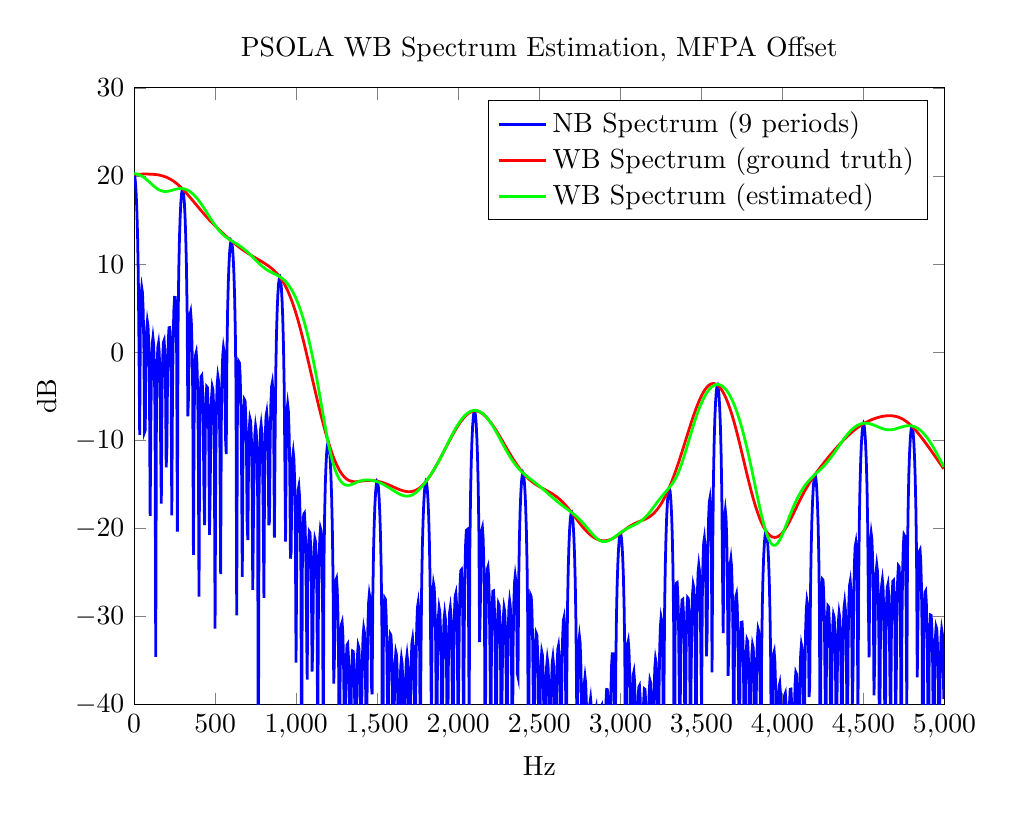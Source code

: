 % This file was created by matlab2tikz.
%
%The latest updates can be retrieved from
%  http://www.mathworks.com/matlabcentral/fileexchange/22022-matlab2tikz-matlab2tikz
%where you can also make suggestions and rate matlab2tikz.
%
\begin{tikzpicture}

\begin{axis}[%
width=4.052in,
height=3.084in,
at={(0.68in,0.416in)},
scale only axis,
xmin=0,
xmax=5000,
xlabel={Hz},
ymin=-40,
ymax=30,
ylabel={dB},
axis background/.style={fill=white},
title={PSOLA WB Spectrum Estimation, MFPA Offset},
legend style={legend cell align=left,align=left,legend plot pos=left,draw=black}
]
\addplot [color=blue,solid,line width=1.0pt]
  table[row sep=crcr]{%
0	20.2\\
4.307	19.963\\
8.613	19.236\\
12.92	17.963\\
17.227	16.027\\
21.533	13.181\\
25.84	8.823\\
30.146	0.7\\
34.453	-9.384\\
38.76	2.987\\
43.066	6.332\\
47.373	7.303\\
51.68	6.777\\
55.986	4.804\\
60.293	0.75\\
64.6	-9.067\\
68.906	-8.846\\
73.213	-0.449\\
77.52	2.54\\
81.826	3.472\\
86.133	2.928\\
90.439	0.824\\
94.746	-3.796\\
99.053	-18.576\\
103.359	-7.937\\
107.666	-1.595\\
111.973	0.939\\
116.279	1.652\\
120.586	0.911\\
124.893	-1.527\\
129.199	-7.116\\
133.506	-34.572\\
137.812	-6.614\\
142.119	-1.571\\
146.426	0.546\\
150.732	1.008\\
155.039	0.008\\
159.346	-2.884\\
163.652	-9.978\\
167.959	-17.193\\
172.266	-4.78\\
176.572	-0.638\\
180.879	1.122\\
185.186	1.339\\
189.492	0.052\\
193.799	-3.406\\
198.105	-13.078\\
202.412	-10.815\\
206.719	-2.214\\
211.025	1.293\\
215.332	2.78\\
219.639	2.797\\
223.945	1.237\\
228.252	-2.91\\
232.559	-18.529\\
236.865	-5.074\\
241.172	1.681\\
245.479	4.829\\
249.785	6.225\\
254.092	6.217\\
258.398	4.549\\
262.705	-0.316\\
267.012	-20.363\\
271.318	3.058\\
275.625	9.279\\
279.932	12.938\\
284.238	15.361\\
288.545	16.977\\
292.852	17.977\\
297.158	18.454\\
301.465	18.448\\
305.771	17.965\\
310.078	16.977\\
314.385	15.41\\
318.691	13.114\\
322.998	9.764\\
327.305	4.484\\
331.611	-7.288\\
335.918	-4.963\\
340.225	1.999\\
344.531	4.24\\
348.838	4.566\\
353.145	3.474\\
357.451	0.822\\
361.758	-4.479\\
366.064	-22.987\\
370.371	-7.928\\
374.678	-2.401\\
378.984	-0.342\\
383.291	-0.031\\
387.598	-1.162\\
391.904	-4.032\\
396.211	-10.306\\
400.518	-27.745\\
404.824	-8.96\\
409.131	-4.501\\
413.438	-2.767\\
417.744	-2.643\\
422.051	-3.988\\
426.357	-7.297\\
430.664	-15.278\\
434.971	-19.628\\
439.277	-8.997\\
443.584	-5.325\\
447.891	-3.909\\
452.197	-4.011\\
456.504	-5.639\\
460.811	-9.552\\
465.117	-20.718\\
469.424	-15.793\\
473.73	-8.169\\
478.037	-5.089\\
482.344	-3.951\\
486.65	-4.279\\
490.957	-6.227\\
495.264	-10.947\\
499.57	-31.372\\
503.877	-12.301\\
508.184	-6.314\\
512.49	-3.662\\
516.797	-2.733\\
521.104	-3.247\\
525.41	-5.522\\
529.717	-11.342\\
534.023	-25.188\\
538.33	-7.888\\
542.637	-2.837\\
546.943	-0.39\\
551.25	0.506\\
555.557	-0.017\\
559.863	-2.475\\
564.17	-9.797\\
568.477	-11.559\\
572.783	-0.261\\
577.09	4.802\\
581.396	7.967\\
585.703	10.089\\
590.01	11.488\\
594.316	12.313\\
598.623	12.636\\
602.93	12.483\\
607.236	11.849\\
611.543	10.693\\
615.85	8.921\\
620.156	6.34\\
624.463	2.511\\
628.77	-3.931\\
633.076	-29.877\\
637.383	-7.221\\
641.689	-2.588\\
645.996	-1.084\\
650.303	-1.225\\
654.609	-2.767\\
658.916	-6.074\\
663.223	-13.07\\
667.529	-25.489\\
671.836	-10.768\\
676.143	-6.801\\
680.449	-5.377\\
684.756	-5.519\\
689.062	-7.132\\
693.369	-10.785\\
697.676	-19.691\\
701.982	-21.332\\
706.289	-12.023\\
710.596	-8.705\\
714.902	-7.53\\
719.209	-7.851\\
723.516	-9.72\\
727.822	-14.003\\
732.129	-26.968\\
736.436	-18.968\\
740.742	-12.095\\
745.049	-9.316\\
749.355	-8.408\\
753.662	-8.96\\
757.969	-11.177\\
762.275	-16.372\\
766.582	-50.41\\
770.889	-16.649\\
775.195	-11.218\\
779.502	-8.875\\
783.809	-8.217\\
788.115	-9.015\\
792.422	-11.648\\
796.729	-18.182\\
801.035	-27.881\\
805.342	-13.79\\
809.648	-9.298\\
813.955	-7.283\\
818.262	-6.822\\
822.568	-7.841\\
826.875	-10.943\\
831.182	-19.636\\
835.488	-19.215\\
839.795	-9.708\\
844.102	-5.773\\
848.408	-3.897\\
852.715	-3.464\\
857.021	-4.538\\
861.328	-8.026\\
865.635	-21.045\\
869.941	-10.098\\
874.248	-2.196\\
878.555	2.037\\
882.861	4.773\\
887.168	6.603\\
891.475	7.769\\
895.781	8.385\\
900.088	8.507\\
904.395	8.151\\
908.701	7.298\\
913.008	5.893\\
917.314	3.814\\
921.621	0.813\\
925.928	-3.727\\
930.234	-12.141\\
934.541	-21.483\\
938.848	-9.795\\
943.154	-6.684\\
947.461	-5.919\\
951.768	-6.651\\
956.074	-8.841\\
960.381	-13.146\\
964.688	-23.428\\
968.994	-22.71\\
973.301	-14.753\\
977.607	-12.039\\
981.914	-11.367\\
986.221	-12.173\\
990.527	-14.555\\
994.834	-19.498\\
999.141	-35.239\\
1003.447	-23.799\\
1007.754	-17.858\\
1012.061	-15.643\\
1016.367	-15.238\\
1020.674	-16.292\\
1024.98	-19.061\\
1029.287	-25.049\\
1033.594	-49.049\\
1037.9	-24.809\\
1042.207	-20.164\\
1046.514	-18.396\\
1050.82	-18.275\\
1055.127	-19.621\\
1059.434	-22.879\\
1063.74	-30.453\\
1068.047	-37.167\\
1072.354	-25.519\\
1076.66	-21.766\\
1080.967	-20.36\\
1085.273	-20.49\\
1089.58	-22.128\\
1093.887	-25.963\\
1098.193	-36.246\\
1102.5	-33.579\\
1106.807	-25.493\\
1111.113	-22.345\\
1115.42	-21.191\\
1119.727	-21.5\\
1124.033	-23.39\\
1128.34	-27.905\\
1132.646	-44.71\\
1136.953	-30.283\\
1141.26	-23.926\\
1145.566	-21.091\\
1149.873	-19.986\\
1154.18	-20.28\\
1158.486	-22.24\\
1162.793	-27.459\\
1167.1	-45.584\\
1171.406	-24.209\\
1175.713	-18.295\\
1180.02	-14.885\\
1184.326	-12.692\\
1188.633	-11.291\\
1192.939	-10.496\\
1197.246	-10.216\\
1201.553	-10.409\\
1205.859	-11.071\\
1210.166	-12.232\\
1214.473	-13.965\\
1218.779	-16.422\\
1223.086	-19.934\\
1227.393	-25.401\\
1231.699	-37.623\\
1236.006	-34.668\\
1240.312	-27.995\\
1244.619	-25.896\\
1248.926	-25.684\\
1253.232	-26.878\\
1257.539	-29.633\\
1261.846	-35.073\\
1266.152	-54.851\\
1270.459	-38.266\\
1274.766	-32.889\\
1279.072	-30.898\\
1283.379	-30.632\\
1287.686	-31.801\\
1291.992	-34.715\\
1296.299	-41.101\\
1300.605	-56.968\\
1304.912	-39.377\\
1309.219	-34.972\\
1313.525	-33.242\\
1317.832	-33.108\\
1322.139	-34.438\\
1326.445	-37.747\\
1330.752	-45.862\\
1335.059	-49.414\\
1339.365	-39.053\\
1343.672	-35.374\\
1347.979	-33.918\\
1352.285	-33.971\\
1356.592	-35.553\\
1360.898	-39.449\\
1365.205	-50.915\\
1369.512	-45.133\\
1373.818	-37.595\\
1378.125	-34.476\\
1382.432	-33.28\\
1386.738	-33.547\\
1391.045	-35.443\\
1395.352	-40.16\\
1399.658	-62.33\\
1403.965	-40.995\\
1408.271	-35.032\\
1412.578	-32.335\\
1416.885	-31.351\\
1421.191	-31.81\\
1425.498	-34.047\\
1429.805	-39.912\\
1434.111	-52.432\\
1438.418	-35.952\\
1442.725	-30.904\\
1447.031	-28.419\\
1451.338	-27.477\\
1455.645	-27.959\\
1459.951	-30.401\\
1464.258	-37.86\\
1468.564	-38.838\\
1472.871	-27.769\\
1477.178	-22.699\\
1481.484	-19.5\\
1485.791	-17.335\\
1490.098	-15.89\\
1494.404	-15.02\\
1498.711	-14.654\\
1503.018	-14.764\\
1507.324	-15.357\\
1511.631	-16.476\\
1515.938	-18.216\\
1520.244	-20.773\\
1524.551	-24.594\\
1528.857	-31.082\\
1533.164	-60.46\\
1537.471	-33.956\\
1541.777	-29.392\\
1546.084	-27.896\\
1550.391	-28.035\\
1554.697	-29.579\\
1559.004	-32.904\\
1563.311	-40.01\\
1567.617	-51.346\\
1571.924	-37.308\\
1576.23	-33.396\\
1580.537	-31.989\\
1584.844	-32.141\\
1589.15	-33.768\\
1593.457	-37.461\\
1597.764	-46.579\\
1602.07	-47.503\\
1606.377	-38.445\\
1610.684	-35.171\\
1614.99	-34.015\\
1619.297	-34.35\\
1623.604	-36.241\\
1627.91	-40.581\\
1632.217	-54.059\\
1636.523	-45.151\\
1640.83	-38.41\\
1645.137	-35.662\\
1649.443	-34.766\\
1653.75	-35.327\\
1658.057	-37.562\\
1662.363	-42.831\\
1666.67	-104.976\\
1670.977	-42.718\\
1675.283	-37.355\\
1679.59	-35.02\\
1683.896	-34.355\\
1688.203	-35.144\\
1692.51	-37.782\\
1696.816	-44.414\\
1701.123	-53.128\\
1705.43	-39.557\\
1709.736	-35.08\\
1714.043	-33.037\\
1718.35	-32.538\\
1722.656	-33.516\\
1726.963	-36.598\\
1731.27	-45.46\\
1735.576	-44.248\\
1739.883	-34.885\\
1744.189	-30.904\\
1748.496	-28.952\\
1752.803	-28.432\\
1757.109	-29.419\\
1761.416	-32.851\\
1765.723	-46.369\\
1770.029	-34.281\\
1774.336	-26.363\\
1778.643	-22.012\\
1782.949	-19.13\\
1787.256	-17.139\\
1791.562	-15.801\\
1795.869	-15.002\\
1800.176	-14.688\\
1804.482	-14.844\\
1808.789	-15.488\\
1813.096	-16.678\\
1817.402	-18.535\\
1821.709	-21.314\\
1826.016	-25.643\\
1830.322	-33.944\\
1834.629	-42.16\\
1838.936	-30.669\\
1843.242	-27.336\\
1847.549	-26.305\\
1851.855	-26.755\\
1856.162	-28.659\\
1860.469	-32.695\\
1864.775	-42.921\\
1869.082	-41.149\\
1873.389	-33.053\\
1877.695	-30.031\\
1882.002	-29.019\\
1886.309	-29.472\\
1890.615	-31.502\\
1894.922	-36.125\\
1899.229	-52.258\\
1903.535	-39.257\\
1907.842	-33.026\\
1912.148	-30.429\\
1916.455	-29.619\\
1920.762	-30.262\\
1925.068	-32.627\\
1929.375	-38.27\\
1933.682	-59.105\\
1937.988	-36.772\\
1942.295	-31.751\\
1946.602	-29.552\\
1950.908	-28.987\\
1955.215	-29.889\\
1959.521	-32.72\\
1963.828	-39.982\\
1968.135	-45.424\\
1972.441	-33.708\\
1976.748	-29.542\\
1981.055	-27.692\\
1985.361	-27.374\\
1989.668	-28.57\\
1993.975	-31.995\\
1998.281	-42.126\\
2002.588	-38.268\\
2006.895	-29.919\\
2011.201	-26.367\\
2015.508	-24.793\\
2019.814	-24.685\\
2024.121	-26.173\\
2028.428	-30.335\\
2032.734	-47.758\\
2037.041	-31.523\\
2041.348	-24.876\\
2045.654	-21.682\\
2049.961	-20.212\\
2054.268	-20.148\\
2058.574	-21.773\\
2062.881	-26.739\\
2067.188	-42.709\\
2071.494	-22.438\\
2075.801	-16.268\\
2080.107	-12.565\\
2084.414	-10.076\\
2088.721	-8.387\\
2093.027	-7.312\\
2097.334	-6.763\\
2101.641	-6.699\\
2105.947	-7.118\\
2110.254	-8.049\\
2114.561	-9.567\\
2118.867	-11.828\\
2123.174	-15.166\\
2127.48	-20.505\\
2131.787	-32.91\\
2136.094	-29.04\\
2140.4	-22.399\\
2144.707	-20.217\\
2149.014	-19.914\\
2153.32	-21.03\\
2157.627	-23.728\\
2161.934	-29.173\\
2166.24	-50.359\\
2170.547	-31.9\\
2174.854	-26.594\\
2179.16	-24.615\\
2183.467	-24.36\\
2187.773	-25.552\\
2192.08	-28.514\\
2196.387	-35.038\\
2200.693	-49.554\\
2205	-33.031\\
2209.307	-28.755\\
2213.613	-27.118\\
2217.92	-27.078\\
2222.227	-28.515\\
2226.533	-31.961\\
2230.84	-40.365\\
2235.146	-43.291\\
2239.453	-33.349\\
2243.76	-29.844\\
2248.066	-28.539\\
2252.373	-28.744\\
2256.68	-30.488\\
2260.986	-34.583\\
2265.293	-46.599\\
2269.6	-40.161\\
2273.906	-32.932\\
2278.213	-30.007\\
2282.52	-28.987\\
2286.826	-29.428\\
2291.133	-31.511\\
2295.439	-36.465\\
2299.746	-61.207\\
2304.053	-37.255\\
2308.359	-31.546\\
2312.666	-29.036\\
2316.973	-28.224\\
2321.279	-28.854\\
2325.586	-31.275\\
2329.893	-37.406\\
2334.199	-48.921\\
2338.506	-33.362\\
2342.812	-28.519\\
2347.119	-26.196\\
2351.426	-25.405\\
2355.732	-26.039\\
2360.039	-28.651\\
2364.346	-36.439\\
2368.652	-36.816\\
2372.959	-26.13\\
2377.266	-21.218\\
2381.572	-18.143\\
2385.879	-16.088\\
2390.186	-14.747\\
2394.492	-13.973\\
2398.799	-13.698\\
2403.105	-13.896\\
2407.412	-14.573\\
2411.719	-15.774\\
2416.025	-17.594\\
2420.332	-20.232\\
2424.639	-24.145\\
2428.945	-30.779\\
2433.252	-66.402\\
2437.559	-33.407\\
2441.865	-28.988\\
2446.172	-27.572\\
2450.479	-27.776\\
2454.785	-29.383\\
2459.092	-32.785\\
2463.398	-40.057\\
2467.705	-50.427\\
2472.012	-37.044\\
2476.318	-33.226\\
2480.625	-31.873\\
2484.932	-32.069\\
2489.238	-33.743\\
2493.545	-37.505\\
2497.852	-46.875\\
2502.158	-47.108\\
2506.465	-38.311\\
2510.771	-35.105\\
2515.078	-33.99\\
2519.385	-34.364\\
2523.691	-36.3\\
2527.998	-40.723\\
2532.305	-54.79\\
2536.611	-44.954\\
2540.918	-38.371\\
2545.225	-35.684\\
2549.531	-34.835\\
2553.838	-35.444\\
2558.145	-37.741\\
2562.451	-43.132\\
2566.758	-76.19\\
2571.064	-42.739\\
2575.371	-37.506\\
2579.678	-35.248\\
2583.984	-34.653\\
2588.291	-35.518\\
2592.598	-38.254\\
2596.904	-45.09\\
2601.211	-52.974\\
2605.518	-39.991\\
2609.824	-35.654\\
2614.131	-33.723\\
2618.438	-33.333\\
2622.744	-34.431\\
2627.051	-37.664\\
2631.357	-46.892\\
2635.664	-45.082\\
2639.971	-36.058\\
2644.277	-32.252\\
2648.584	-30.456\\
2652.891	-30.097\\
2657.197	-31.259\\
2661.504	-34.91\\
2665.811	-49.29\\
2670.117	-36.294\\
2674.424	-28.672\\
2678.73	-24.534\\
2683.037	-21.852\\
2687.344	-20.06\\
2691.65	-18.923\\
2695.957	-18.329\\
2700.264	-18.224\\
2704.57	-18.594\\
2708.877	-19.457\\
2713.184	-20.872\\
2717.49	-22.961\\
2721.797	-25.983\\
2726.104	-30.579\\
2730.41	-39.265\\
2734.717	-46.887\\
2739.023	-36.068\\
2743.33	-33.034\\
2747.637	-32.271\\
2751.943	-32.983\\
2756.25	-35.156\\
2760.557	-39.489\\
2764.863	-50.249\\
2769.17	-47.998\\
2773.477	-40.345\\
2777.783	-37.613\\
2782.09	-36.868\\
2786.396	-37.584\\
2790.703	-39.883\\
2795.01	-44.817\\
2799.316	-62.088\\
2803.623	-48.06\\
2807.93	-42.18\\
2812.236	-39.85\\
2816.543	-39.291\\
2820.85	-40.182\\
2825.156	-42.803\\
2829.463	-48.769\\
2833.77	-67.671\\
2838.076	-47.343\\
2842.383	-42.608\\
2846.689	-40.644\\
2850.996	-40.298\\
2855.303	-41.419\\
2859.609	-44.482\\
2863.916	-52.096\\
2868.223	-56.94\\
2872.529	-45.773\\
2876.836	-41.833\\
2881.143	-40.172\\
2885.449	-40.03\\
2889.756	-41.403\\
2894.062	-45.027\\
2898.369	-55.624\\
2902.676	-51.151\\
2906.982	-43.106\\
2911.289	-39.715\\
2915.596	-38.275\\
2919.902	-38.289\\
2924.209	-39.901\\
2928.516	-44.226\\
2932.822	-62.949\\
2937.129	-45.204\\
2941.436	-38.73\\
2945.742	-35.626\\
2950.049	-34.224\\
2954.355	-34.22\\
2958.662	-35.911\\
2962.969	-41.008\\
2967.275	-55.432\\
2971.582	-36.363\\
2975.889	-30.263\\
2980.195	-26.573\\
2984.502	-24.078\\
2988.809	-22.369\\
2993.115	-21.265\\
2997.422	-20.678\\
3001.729	-20.57\\
3006.035	-20.937\\
3010.342	-21.812\\
3014.648	-23.27\\
3018.955	-25.469\\
3023.262	-28.751\\
3027.568	-34.063\\
3031.875	-46.757\\
3036.182	-42.014\\
3040.488	-35.444\\
3044.795	-33.205\\
3049.102	-32.823\\
3053.408	-33.853\\
3057.715	-36.473\\
3062.021	-41.886\\
3066.328	-64.8\\
3070.635	-44.026\\
3074.941	-38.704\\
3079.248	-36.638\\
3083.555	-36.281\\
3087.861	-37.368\\
3092.168	-40.24\\
3096.475	-46.752\\
3100.781	-59.886\\
3105.088	-44.116\\
3109.395	-39.775\\
3113.701	-38.031\\
3118.008	-37.871\\
3122.314	-39.191\\
3126.621	-42.539\\
3130.928	-50.996\\
3135.234	-53.052\\
3139.541	-43.248\\
3143.848	-39.642\\
3148.154	-38.206\\
3152.461	-38.273\\
3156.768	-39.883\\
3161.074	-43.874\\
3165.381	-56.162\\
3169.688	-48.722\\
3173.994	-41.472\\
3178.301	-38.41\\
3182.607	-37.232\\
3186.914	-37.51\\
3191.221	-39.436\\
3195.527	-44.283\\
3199.834	-72.351\\
3204.141	-44.324\\
3208.447	-38.508\\
3212.754	-35.825\\
3217.061	-34.824\\
3221.367	-35.262\\
3225.674	-37.503\\
3229.98	-43.539\\
3234.287	-53.764\\
3238.594	-38.67\\
3242.9	-33.663\\
3247.207	-31.132\\
3251.514	-30.122\\
3255.82	-30.536\\
3260.127	-32.95\\
3264.434	-40.708\\
3268.74	-40.121\\
3273.047	-29.434\\
3277.354	-24.311\\
3281.66	-20.995\\
3285.967	-18.688\\
3290.273	-17.087\\
3294.58	-16.05\\
3298.887	-15.508\\
3303.193	-15.437\\
3307.5	-15.844\\
3311.807	-16.774\\
3316.113	-18.324\\
3320.42	-20.697\\
3324.727	-24.358\\
3329.033	-30.797\\
3333.34	-87.898\\
3337.646	-32.502\\
3341.953	-27.888\\
3346.26	-26.219\\
3350.566	-26.156\\
3354.873	-27.497\\
3359.18	-30.649\\
3363.486	-37.768\\
3367.793	-46.906\\
3372.1	-33.797\\
3376.406	-29.752\\
3380.713	-28.135\\
3385.02	-28.06\\
3389.326	-29.467\\
3393.633	-32.987\\
3397.939	-42.31\\
3402.246	-41.543\\
3406.553	-32.687\\
3410.859	-29.24\\
3415.166	-27.862\\
3419.473	-27.969\\
3423.779	-29.649\\
3428.086	-33.855\\
3432.393	-48.274\\
3436.699	-37.155\\
3441.006	-30.427\\
3445.312	-27.507\\
3449.619	-26.411\\
3453.926	-26.776\\
3458.232	-28.845\\
3462.539	-34.073\\
3466.846	-60.831\\
3471.152	-32.824\\
3475.459	-27.434\\
3479.766	-24.969\\
3484.072	-24.162\\
3488.379	-24.822\\
3492.686	-27.376\\
3496.992	-34.144\\
3501.299	-40.959\\
3505.605	-28.245\\
3509.912	-23.772\\
3514.219	-21.676\\
3518.525	-21.122\\
3522.832	-22.068\\
3527.139	-25.182\\
3531.445	-34.519\\
3535.752	-31.836\\
3540.059	-22.87\\
3544.365	-18.968\\
3548.672	-17.061\\
3552.979	-16.594\\
3557.285	-17.664\\
3561.592	-21.272\\
3565.898	-36.338\\
3570.205	-22.084\\
3574.512	-14.492\\
3578.818	-10.306\\
3583.125	-7.565\\
3587.432	-5.717\\
3591.738	-4.529\\
3596.045	-3.891\\
3600.352	-3.75\\
3604.658	-4.094\\
3608.965	-4.941\\
3613.271	-6.351\\
3617.578	-8.449\\
3621.885	-11.497\\
3626.191	-16.151\\
3630.498	-25.024\\
3634.805	-31.887\\
3639.111	-21.521\\
3643.418	-18.608\\
3647.725	-17.944\\
3652.031	-18.761\\
3656.338	-21.054\\
3660.645	-25.547\\
3664.951	-36.733\\
3669.258	-33.877\\
3673.564	-26.553\\
3677.871	-24.016\\
3682.178	-23.456\\
3686.484	-24.365\\
3690.791	-26.877\\
3695.098	-32.077\\
3699.404	-50.593\\
3703.711	-35.376\\
3708.018	-29.833\\
3712.324	-27.773\\
3716.631	-27.478\\
3720.938	-28.641\\
3725.244	-31.558\\
3729.551	-37.898\\
3733.857	-55.281\\
3738.164	-36.67\\
3742.471	-32.301\\
3746.777	-30.662\\
3751.084	-30.637\\
3755.391	-32.085\\
3759.697	-35.501\\
3764.004	-43.601\\
3768.311	-48.001\\
3772.617	-37.501\\
3776.924	-33.936\\
3781.23	-32.622\\
3785.537	-32.822\\
3789.844	-34.542\\
3794.15	-38.543\\
3798.457	-49.812\\
3802.764	-44.896\\
3807.07	-37.34\\
3811.377	-34.307\\
3815.684	-33.2\\
3819.99	-33.542\\
3824.297	-35.488\\
3828.604	-40.189\\
3832.91	-60.687\\
3837.217	-41.394\\
3841.523	-35.311\\
3845.83	-32.521\\
3850.137	-31.413\\
3854.443	-31.697\\
3858.75	-33.684\\
3863.057	-39.148\\
3867.363	-52.439\\
3871.67	-34.626\\
3875.977	-28.828\\
3880.283	-25.388\\
3884.59	-23.122\\
3888.896	-21.629\\
3893.203	-20.73\\
3897.51	-20.338\\
3901.816	-20.416\\
3906.123	-20.961\\
3910.43	-22.005\\
3914.736	-23.625\\
3919.043	-25.981\\
3923.35	-29.421\\
3927.656	-34.914\\
3931.963	-48.13\\
3936.27	-42.689\\
3940.576	-36.372\\
3944.883	-34.26\\
3949.189	-33.975\\
3953.496	-35.09\\
3957.803	-37.795\\
3962.109	-43.331\\
3966.416	-68.723\\
3970.723	-45.17\\
3975.029	-39.959\\
3979.336	-37.928\\
3983.643	-37.583\\
3987.949	-38.673\\
3992.256	-41.553\\
3996.562	-48.149\\
4000.869	-60.092\\
4005.176	-45.043\\
4009.482	-40.708\\
4013.789	-38.921\\
4018.096	-38.704\\
4022.402	-39.962\\
4026.709	-43.265\\
4031.016	-51.836\\
4035.322	-53.075\\
4039.629	-43.438\\
4043.936	-39.776\\
4048.242	-38.255\\
4052.549	-38.23\\
4056.855	-39.754\\
4061.162	-43.693\\
4065.469	-56.346\\
4069.775	-47.932\\
4074.082	-40.718\\
4078.389	-37.591\\
4082.695	-36.331\\
4087.002	-36.53\\
4091.309	-38.392\\
4095.615	-43.234\\
4099.922	-77.592\\
4104.229	-42.756\\
4108.535	-36.96\\
4112.842	-34.243\\
4117.148	-33.202\\
4121.455	-33.609\\
4125.762	-35.842\\
4130.068	-41.971\\
4134.375	-51.168\\
4138.682	-36.672\\
4142.988	-31.713\\
4147.295	-29.202\\
4151.602	-28.21\\
4155.908	-28.654\\
4160.215	-31.129\\
4164.521	-39.138\\
4168.828	-37.868\\
4173.135	-27.456\\
4177.441	-22.42\\
4181.748	-19.17\\
4186.055	-16.927\\
4190.361	-15.392\\
4194.668	-14.426\\
4198.975	-13.962\\
4203.281	-13.973\\
4207.588	-14.469\\
4211.895	-15.494\\
4216.201	-17.149\\
4220.508	-19.637\\
4224.814	-23.435\\
4229.121	-30.075\\
4233.428	-63.887\\
4237.734	-31.666\\
4242.041	-27.267\\
4246.348	-25.762\\
4250.654	-25.857\\
4254.961	-27.361\\
4259.268	-30.698\\
4263.574	-38.107\\
4267.881	-46.501\\
4272.188	-34.061\\
4276.494	-30.236\\
4280.801	-28.807\\
4285.107	-28.915\\
4289.414	-30.512\\
4293.721	-34.25\\
4298.027	-44.0\\
4302.334	-42.691\\
4306.641	-34.222\\
4310.947	-30.994\\
4315.254	-29.81\\
4319.561	-30.108\\
4323.867	-31.985\\
4328.174	-36.428\\
4332.48	-51.719\\
4336.787	-39.69\\
4341.094	-33.25\\
4345.4	-30.528\\
4349.707	-29.611\\
4354.014	-30.151\\
4358.32	-32.402\\
4362.627	-37.873\\
4366.934	-61.117\\
4371.24	-36.546\\
4375.547	-31.37\\
4379.854	-29.062\\
4384.16	-28.396\\
4388.467	-29.191\\
4392.773	-31.894\\
4397.08	-38.916\\
4401.387	-44.999\\
4405.693	-32.805\\
4410	-28.472\\
4414.307	-26.476\\
4418.613	-26.006\\
4422.92	-27.034\\
4427.227	-30.25\\
4431.533	-39.918\\
4435.84	-36.544\\
4440.146	-27.801\\
4444.453	-23.961\\
4448.76	-22.085\\
4453.066	-21.637\\
4457.373	-22.727\\
4461.68	-26.387\\
4465.986	-42.33\\
4470.293	-26.771\\
4474.6	-19.249\\
4478.906	-15.042\\
4483.213	-12.254\\
4487.52	-10.342\\
4491.826	-9.08\\
4496.133	-8.356\\
4500.439	-8.121\\
4504.746	-8.361\\
4509.053	-9.097\\
4513.359	-10.388\\
4517.666	-12.361\\
4521.973	-15.285\\
4526.279	-19.827\\
4530.586	-28.706\\
4534.893	-34.622\\
4539.199	-24.453\\
4543.506	-21.411\\
4547.812	-20.58\\
4552.119	-21.215\\
4556.426	-23.323\\
4560.732	-27.653\\
4565.039	-38.943\\
4569.346	-35.106\\
4573.652	-27.719\\
4577.959	-24.976\\
4582.266	-24.182\\
4586.572	-24.846\\
4590.879	-27.115\\
4595.186	-32.112\\
4599.492	-51.572\\
4603.799	-34.474\\
4608.105	-28.743\\
4612.412	-26.416\\
4616.719	-25.835\\
4621.025	-26.707\\
4625.332	-29.344\\
4629.639	-35.474\\
4633.945	-50.985\\
4638.252	-33.24\\
4642.559	-28.619\\
4646.865	-26.681\\
4651.172	-26.349\\
4655.479	-27.493\\
4659.785	-30.626\\
4664.092	-38.583\\
4668.398	-41.917\\
4672.705	-31.422\\
4677.012	-27.596\\
4681.318	-25.996\\
4685.625	-25.91\\
4689.932	-27.355\\
4694.238	-31.118\\
4698.545	-42.478\\
4702.852	-36.5\\
4707.158	-28.837\\
4711.465	-25.581\\
4715.771	-24.242\\
4720.078	-24.359\\
4724.385	-26.099\\
4728.691	-30.653\\
4732.998	-52.795\\
4737.305	-31.081\\
4741.611	-24.906\\
4745.918	-21.968\\
4750.225	-20.71\\
4754.531	-20.857\\
4758.838	-22.733\\
4763.145	-28.178\\
4767.451	-40.098\\
4771.758	-23.052\\
4776.064	-17.223\\
4780.371	-13.719\\
4784.678	-11.388\\
4788.984	-9.838\\
4793.291	-8.891\\
4797.598	-8.462\\
4801.904	-8.514\\
4806.211	-9.045\\
4810.518	-10.088\\
4814.824	-11.721\\
4819.131	-14.106\\
4823.438	-17.597\\
4827.744	-23.188\\
4832.051	-36.894\\
4836.357	-30.684\\
4840.664	-24.592\\
4844.971	-22.606\\
4849.277	-22.439\\
4853.584	-23.681\\
4857.891	-26.533\\
4862.197	-32.281\\
4866.504	-61.391\\
4870.811	-34.048\\
4875.117	-29.09\\
4879.424	-27.259\\
4883.73	-27.111\\
4888.037	-28.408\\
4892.344	-31.519\\
4896.65	-38.444\\
4900.957	-49.536\\
4905.264	-35.397\\
4909.57	-31.355\\
4913.877	-29.829\\
4918.184	-29.873\\
4922.49	-31.402\\
4926.797	-35.006\\
4931.104	-44.057\\
4935.41	-44.849\\
4939.717	-35.735\\
4944.023	-32.397\\
4948.33	-31.177\\
4952.637	-31.452\\
4956.943	-33.285\\
4961.25	-37.572\\
4965.557	-51.034\\
4969.863	-42.003\\
4974.17	-35.218\\
4978.477	-32.419\\
4982.783	-31.47\\
4987.09	-31.978\\
4991.396	-34.159\\
4995.703	-39.375\\
};
\addlegendentry{NB Spectrum (9 periods)};

\addplot [color=red,solid,line width=1.0pt]
  table[row sep=crcr]{%
0	20.2\\
4.307	20.2\\
8.613	20.2\\
12.92	20.201\\
17.227	20.201\\
21.533	20.202\\
25.84	20.203\\
30.146	20.204\\
34.453	20.205\\
38.76	20.206\\
43.066	20.207\\
47.373	20.208\\
51.68	20.21\\
55.986	20.211\\
60.293	20.212\\
64.6	20.212\\
68.906	20.213\\
73.213	20.213\\
77.52	20.213\\
81.826	20.213\\
86.133	20.212\\
90.439	20.21\\
94.746	20.209\\
99.053	20.206\\
103.359	20.203\\
107.666	20.199\\
111.973	20.195\\
116.279	20.19\\
120.586	20.184\\
124.893	20.177\\
129.199	20.169\\
133.506	20.16\\
137.812	20.15\\
142.119	20.139\\
146.426	20.127\\
150.732	20.114\\
155.039	20.099\\
159.346	20.083\\
163.652	20.065\\
167.959	20.046\\
172.266	20.026\\
176.572	20.003\\
180.879	19.979\\
185.186	19.953\\
189.492	19.926\\
193.799	19.896\\
198.105	19.865\\
202.412	19.832\\
206.719	19.796\\
211.025	19.759\\
215.332	19.719\\
219.639	19.678\\
223.945	19.634\\
228.252	19.588\\
232.559	19.54\\
236.865	19.49\\
241.172	19.437\\
245.479	19.382\\
249.785	19.325\\
254.092	19.266\\
258.398	19.204\\
262.705	19.14\\
267.012	19.074\\
271.318	19.006\\
275.625	18.936\\
279.932	18.864\\
284.238	18.79\\
288.545	18.714\\
292.852	18.636\\
297.158	18.557\\
301.465	18.476\\
305.771	18.393\\
310.078	18.308\\
314.385	18.223\\
318.691	18.136\\
322.998	18.047\\
327.305	17.958\\
331.611	17.867\\
335.918	17.776\\
340.225	17.684\\
344.531	17.591\\
348.838	17.497\\
353.145	17.403\\
357.451	17.308\\
361.758	17.213\\
366.064	17.118\\
370.371	17.022\\
374.678	16.927\\
378.984	16.831\\
383.291	16.735\\
387.598	16.64\\
391.904	16.545\\
396.211	16.45\\
400.518	16.356\\
404.824	16.261\\
409.131	16.167\\
413.438	16.074\\
417.744	15.981\\
422.051	15.889\\
426.357	15.797\\
430.664	15.706\\
434.971	15.615\\
439.277	15.525\\
443.584	15.436\\
447.891	15.347\\
452.197	15.259\\
456.504	15.172\\
460.811	15.085\\
465.117	14.999\\
469.424	14.914\\
473.73	14.83\\
478.037	14.746\\
482.344	14.664\\
486.65	14.581\\
490.957	14.5\\
495.264	14.42\\
499.57	14.34\\
503.877	14.261\\
508.184	14.182\\
512.49	14.104\\
516.797	14.027\\
521.104	13.951\\
525.41	13.875\\
529.717	13.8\\
534.023	13.725\\
538.33	13.651\\
542.637	13.577\\
546.943	13.504\\
551.25	13.431\\
555.557	13.359\\
559.863	13.287\\
564.17	13.216\\
568.477	13.145\\
572.783	13.074\\
577.09	13.004\\
581.396	12.934\\
585.703	12.865\\
590.01	12.796\\
594.316	12.728\\
598.623	12.66\\
602.93	12.592\\
607.236	12.525\\
611.543	12.459\\
615.85	12.393\\
620.156	12.328\\
624.463	12.263\\
628.77	12.199\\
633.076	12.136\\
637.383	12.074\\
641.689	12.012\\
645.996	11.951\\
650.303	11.891\\
654.609	11.831\\
658.916	11.773\\
663.223	11.715\\
667.529	11.658\\
671.836	11.601\\
676.143	11.546\\
680.449	11.491\\
684.756	11.436\\
689.062	11.383\\
693.369	11.33\\
697.676	11.278\\
701.982	11.226\\
706.289	11.176\\
710.596	11.125\\
714.902	11.075\\
719.209	11.026\\
723.516	10.978\\
727.822	10.929\\
732.129	10.881\\
736.436	10.834\\
740.742	10.787\\
745.049	10.74\\
749.355	10.693\\
753.662	10.646\\
757.969	10.6\\
762.275	10.553\\
766.582	10.507\\
770.889	10.461\\
775.195	10.414\\
779.502	10.367\\
783.809	10.32\\
788.115	10.273\\
792.422	10.225\\
796.729	10.176\\
801.035	10.127\\
805.342	10.077\\
809.648	10.027\\
813.955	9.975\\
818.262	9.922\\
822.568	9.868\\
826.875	9.813\\
831.182	9.756\\
835.488	9.698\\
839.795	9.638\\
844.102	9.576\\
848.408	9.512\\
852.715	9.445\\
857.021	9.376\\
861.328	9.305\\
865.635	9.23\\
869.941	9.153\\
874.248	9.072\\
878.555	8.988\\
882.861	8.9\\
887.168	8.808\\
891.475	8.713\\
895.781	8.612\\
900.088	8.507\\
904.395	8.398\\
908.701	8.283\\
913.008	8.162\\
917.314	8.036\\
921.621	7.905\\
925.928	7.767\\
930.234	7.623\\
934.541	7.473\\
938.848	7.317\\
943.154	7.153\\
947.461	6.983\\
951.768	6.807\\
956.074	6.623\\
960.381	6.432\\
964.688	6.234\\
968.994	6.029\\
973.301	5.817\\
977.607	5.597\\
981.914	5.37\\
986.221	5.136\\
990.527	4.895\\
994.834	4.646\\
999.141	4.391\\
1003.447	4.128\\
1007.754	3.859\\
1012.061	3.583\\
1016.367	3.3\\
1020.674	3.011\\
1024.98	2.716\\
1029.287	2.415\\
1033.594	2.109\\
1037.9	1.798\\
1042.207	1.481\\
1046.514	1.161\\
1050.82	0.836\\
1055.127	0.507\\
1059.434	0.175\\
1063.74	-0.16\\
1068.047	-0.498\\
1072.354	-0.838\\
1076.66	-1.179\\
1080.967	-1.522\\
1085.273	-1.866\\
1089.58	-2.21\\
1093.887	-2.555\\
1098.193	-2.899\\
1102.5	-3.243\\
1106.807	-3.585\\
1111.113	-3.927\\
1115.42	-4.267\\
1119.727	-4.605\\
1124.033	-4.942\\
1128.34	-5.275\\
1132.646	-5.607\\
1136.953	-5.935\\
1141.26	-6.26\\
1145.566	-6.583\\
1149.873	-6.901\\
1154.18	-7.217\\
1158.486	-7.528\\
1162.793	-7.836\\
1167.1	-8.139\\
1171.406	-8.438\\
1175.713	-8.732\\
1180.02	-9.02\\
1184.326	-9.304\\
1188.633	-9.582\\
1192.939	-9.853\\
1197.246	-10.119\\
1201.553	-10.378\\
1205.859	-10.631\\
1210.166	-10.876\\
1214.473	-11.115\\
1218.779	-11.346\\
1223.086	-11.57\\
1227.393	-11.786\\
1231.699	-11.994\\
1236.006	-12.194\\
1240.312	-12.386\\
1244.619	-12.57\\
1248.926	-12.746\\
1253.232	-12.914\\
1257.539	-13.074\\
1261.846	-13.225\\
1266.152	-13.368\\
1270.459	-13.503\\
1274.766	-13.63\\
1279.072	-13.748\\
1283.379	-13.859\\
1287.686	-13.962\\
1291.992	-14.057\\
1296.299	-14.144\\
1300.605	-14.224\\
1304.912	-14.297\\
1309.219	-14.362\\
1313.525	-14.421\\
1317.832	-14.473\\
1322.139	-14.518\\
1326.445	-14.558\\
1330.752	-14.592\\
1335.059	-14.62\\
1339.365	-14.643\\
1343.672	-14.662\\
1347.979	-14.676\\
1352.285	-14.686\\
1356.592	-14.692\\
1360.898	-14.695\\
1365.205	-14.696\\
1369.512	-14.693\\
1373.818	-14.689\\
1378.125	-14.682\\
1382.432	-14.675\\
1386.738	-14.666\\
1391.045	-14.656\\
1395.352	-14.646\\
1399.658	-14.636\\
1403.965	-14.625\\
1408.271	-14.615\\
1412.578	-14.605\\
1416.885	-14.596\\
1421.191	-14.588\\
1425.498	-14.58\\
1429.805	-14.574\\
1434.111	-14.568\\
1438.418	-14.564\\
1442.725	-14.561\\
1447.031	-14.558\\
1451.338	-14.557\\
1455.645	-14.558\\
1459.951	-14.559\\
1464.258	-14.562\\
1468.564	-14.566\\
1472.871	-14.571\\
1477.178	-14.578\\
1481.484	-14.586\\
1485.791	-14.595\\
1490.098	-14.606\\
1494.404	-14.619\\
1498.711	-14.633\\
1503.018	-14.648\\
1507.324	-14.665\\
1511.631	-14.683\\
1515.938	-14.702\\
1520.244	-14.723\\
1524.551	-14.745\\
1528.857	-14.768\\
1533.164	-14.793\\
1537.471	-14.819\\
1541.777	-14.846\\
1546.084	-14.874\\
1550.391	-14.904\\
1554.697	-14.934\\
1559.004	-14.965\\
1563.311	-14.998\\
1567.617	-15.031\\
1571.924	-15.064\\
1576.23	-15.099\\
1580.537	-15.134\\
1584.844	-15.169\\
1589.15	-15.205\\
1593.457	-15.24\\
1597.764	-15.276\\
1602.07	-15.312\\
1606.377	-15.348\\
1610.684	-15.383\\
1614.99	-15.418\\
1619.297	-15.453\\
1623.604	-15.487\\
1627.91	-15.52\\
1632.217	-15.552\\
1636.523	-15.583\\
1640.83	-15.613\\
1645.137	-15.642\\
1649.443	-15.669\\
1653.75	-15.695\\
1658.057	-15.719\\
1662.363	-15.741\\
1666.67	-15.761\\
1670.977	-15.779\\
1675.283	-15.794\\
1679.59	-15.807\\
1683.896	-15.817\\
1688.203	-15.825\\
1692.51	-15.83\\
1696.816	-15.831\\
1701.123	-15.83\\
1705.43	-15.825\\
1709.736	-15.816\\
1714.043	-15.804\\
1718.35	-15.789\\
1722.656	-15.769\\
1726.963	-15.746\\
1731.27	-15.719\\
1735.576	-15.687\\
1739.883	-15.651\\
1744.189	-15.611\\
1748.496	-15.567\\
1752.803	-15.518\\
1757.109	-15.465\\
1761.416	-15.407\\
1765.723	-15.345\\
1770.029	-15.278\\
1774.336	-15.206\\
1778.643	-15.13\\
1782.949	-15.05\\
1787.256	-14.966\\
1791.562	-14.877\\
1795.869	-14.784\\
1800.176	-14.687\\
1804.482	-14.587\\
1808.789	-14.483\\
1813.096	-14.376\\
1817.402	-14.265\\
1821.709	-14.15\\
1826.016	-14.033\\
1830.322	-13.913\\
1834.629	-13.79\\
1838.936	-13.664\\
1843.242	-13.536\\
1847.549	-13.405\\
1851.855	-13.271\\
1856.162	-13.136\\
1860.469	-12.998\\
1864.775	-12.859\\
1869.082	-12.717\\
1873.389	-12.574\\
1877.695	-12.43\\
1882.002	-12.284\\
1886.309	-12.136\\
1890.615	-11.988\\
1894.922	-11.838\\
1899.229	-11.688\\
1903.535	-11.536\\
1907.842	-11.385\\
1912.148	-11.233\\
1916.455	-11.08\\
1920.762	-10.928\\
1925.068	-10.775\\
1929.375	-10.623\\
1933.682	-10.471\\
1937.988	-10.32\\
1942.295	-10.169\\
1946.602	-10.019\\
1950.908	-9.871\\
1955.215	-9.723\\
1959.521	-9.577\\
1963.828	-9.432\\
1968.135	-9.289\\
1972.441	-9.149\\
1976.748	-9.01\\
1981.055	-8.873\\
1985.361	-8.739\\
1989.668	-8.608\\
1993.975	-8.479\\
1998.281	-8.353\\
2002.588	-8.231\\
2006.895	-8.112\\
2011.201	-7.996\\
2015.508	-7.884\\
2019.814	-7.776\\
2024.121	-7.672\\
2028.428	-7.572\\
2032.734	-7.476\\
2037.041	-7.385\\
2041.348	-7.299\\
2045.654	-7.218\\
2049.961	-7.141\\
2054.268	-7.07\\
2058.574	-7.005\\
2062.881	-6.945\\
2067.188	-6.89\\
2071.494	-6.841\\
2075.801	-6.798\\
2080.107	-6.761\\
2084.414	-6.73\\
2088.721	-6.705\\
2093.027	-6.685\\
2097.334	-6.672\\
2101.641	-6.665\\
2105.947	-6.664\\
2110.254	-6.669\\
2114.561	-6.68\\
2118.867	-6.696\\
2123.174	-6.719\\
2127.48	-6.747\\
2131.787	-6.781\\
2136.094	-6.82\\
2140.4	-6.865\\
2144.707	-6.915\\
2149.014	-6.97\\
2153.32	-7.03\\
2157.627	-7.095\\
2161.934	-7.165\\
2166.24	-7.239\\
2170.547	-7.318\\
2174.854	-7.401\\
2179.16	-7.488\\
2183.467	-7.58\\
2187.773	-7.675\\
2192.08	-7.773\\
2196.387	-7.875\\
2200.693	-7.981\\
2205	-8.089\\
2209.307	-8.201\\
2213.613	-8.315\\
2217.92	-8.432\\
2222.227	-8.552\\
2226.533	-8.673\\
2230.84	-8.797\\
2235.146	-8.923\\
2239.453	-9.051\\
2243.76	-9.18\\
2248.066	-9.311\\
2252.373	-9.443\\
2256.68	-9.576\\
2260.986	-9.71\\
2265.293	-9.845\\
2269.6	-9.981\\
2273.906	-10.117\\
2278.213	-10.253\\
2282.52	-10.39\\
2286.826	-10.527\\
2291.133	-10.663\\
2295.439	-10.8\\
2299.746	-10.936\\
2304.053	-11.071\\
2308.359	-11.206\\
2312.666	-11.34\\
2316.973	-11.474\\
2321.279	-11.606\\
2325.586	-11.737\\
2329.893	-11.866\\
2334.199	-11.994\\
2338.506	-12.121\\
2342.812	-12.246\\
2347.119	-12.369\\
2351.426	-12.491\\
2355.732	-12.61\\
2360.039	-12.728\\
2364.346	-12.843\\
2368.652	-12.956\\
2372.959	-13.067\\
2377.266	-13.175\\
2381.572	-13.281\\
2385.879	-13.385\\
2390.186	-13.486\\
2394.492	-13.584\\
2398.799	-13.68\\
2403.105	-13.773\\
2407.412	-13.864\\
2411.719	-13.952\\
2416.025	-14.037\\
2420.332	-14.12\\
2424.639	-14.2\\
2428.945	-14.277\\
2433.252	-14.352\\
2437.559	-14.425\\
2441.865	-14.495\\
2446.172	-14.563\\
2450.479	-14.628\\
2454.785	-14.691\\
2459.092	-14.752\\
2463.398	-14.811\\
2467.705	-14.869\\
2472.012	-14.924\\
2476.318	-14.978\\
2480.625	-15.03\\
2484.932	-15.08\\
2489.238	-15.129\\
2493.545	-15.177\\
2497.852	-15.224\\
2502.158	-15.27\\
2506.465	-15.314\\
2510.771	-15.358\\
2515.078	-15.402\\
2519.385	-15.445\\
2523.691	-15.487\\
2527.998	-15.53\\
2532.305	-15.572\\
2536.611	-15.614\\
2540.918	-15.656\\
2545.225	-15.699\\
2549.531	-15.742\\
2553.838	-15.785\\
2558.145	-15.829\\
2562.451	-15.874\\
2566.758	-15.92\\
2571.064	-15.967\\
2575.371	-16.015\\
2579.678	-16.064\\
2583.984	-16.114\\
2588.291	-16.166\\
2592.598	-16.22\\
2596.904	-16.275\\
2601.211	-16.332\\
2605.518	-16.391\\
2609.824	-16.451\\
2614.131	-16.514\\
2618.438	-16.579\\
2622.744	-16.646\\
2627.051	-16.715\\
2631.357	-16.786\\
2635.664	-16.86\\
2639.971	-16.936\\
2644.277	-17.014\\
2648.584	-17.095\\
2652.891	-17.178\\
2657.197	-17.263\\
2661.504	-17.351\\
2665.811	-17.44\\
2670.117	-17.532\\
2674.424	-17.626\\
2678.73	-17.721\\
2683.037	-17.819\\
2687.344	-17.918\\
2691.65	-18.018\\
2695.957	-18.12\\
2700.264	-18.223\\
2704.57	-18.327\\
2708.877	-18.432\\
2713.184	-18.537\\
2717.49	-18.642\\
2721.797	-18.748\\
2726.104	-18.853\\
2730.41	-18.958\\
2734.717	-19.063\\
2739.023	-19.167\\
2743.33	-19.27\\
2747.637	-19.372\\
2751.943	-19.473\\
2756.25	-19.573\\
2760.557	-19.671\\
2764.863	-19.767\\
2769.17	-19.862\\
2773.477	-19.955\\
2777.783	-20.046\\
2782.09	-20.134\\
2786.396	-20.22\\
2790.703	-20.304\\
2795.01	-20.385\\
2799.316	-20.464\\
2803.623	-20.54\\
2807.93	-20.613\\
2812.236	-20.683\\
2816.543	-20.75\\
2820.85	-20.815\\
2825.156	-20.876\\
2829.463	-20.934\\
2833.77	-20.989\\
2838.076	-21.041\\
2842.383	-21.089\\
2846.689	-21.134\\
2850.996	-21.176\\
2855.303	-21.214\\
2859.609	-21.249\\
2863.916	-21.28\\
2868.223	-21.308\\
2872.529	-21.333\\
2876.836	-21.353\\
2881.143	-21.371\\
2885.449	-21.384\\
2889.756	-21.394\\
2894.062	-21.401\\
2898.369	-21.404\\
2902.676	-21.403\\
2906.982	-21.399\\
2911.289	-21.391\\
2915.596	-21.38\\
2919.902	-21.365\\
2924.209	-21.346\\
2928.516	-21.325\\
2932.822	-21.3\\
2937.129	-21.271\\
2941.436	-21.24\\
2945.742	-21.205\\
2950.049	-21.168\\
2954.355	-21.127\\
2958.662	-21.084\\
2962.969	-21.038\\
2967.275	-20.989\\
2971.582	-20.938\\
2975.889	-20.885\\
2980.195	-20.83\\
2984.502	-20.773\\
2988.809	-20.714\\
2993.115	-20.654\\
2997.422	-20.593\\
3001.729	-20.532\\
3006.035	-20.469\\
3010.342	-20.407\\
3014.648	-20.345\\
3018.955	-20.282\\
3023.262	-20.221\\
3027.568	-20.16\\
3031.875	-20.099\\
3036.182	-20.04\\
3040.488	-19.982\\
3044.795	-19.926\\
3049.102	-19.871\\
3053.408	-19.817\\
3057.715	-19.765\\
3062.021	-19.715\\
3066.328	-19.667\\
3070.635	-19.621\\
3074.941	-19.576\\
3079.248	-19.533\\
3083.555	-19.492\\
3087.861	-19.453\\
3092.168	-19.415\\
3096.475	-19.379\\
3100.781	-19.344\\
3105.088	-19.31\\
3109.395	-19.277\\
3113.701	-19.245\\
3118.008	-19.214\\
3122.314	-19.183\\
3126.621	-19.152\\
3130.928	-19.121\\
3135.234	-19.09\\
3139.541	-19.058\\
3143.848	-19.025\\
3148.154	-18.991\\
3152.461	-18.956\\
3156.768	-18.918\\
3161.074	-18.879\\
3165.381	-18.838\\
3169.688	-18.794\\
3173.994	-18.747\\
3178.301	-18.697\\
3182.607	-18.644\\
3186.914	-18.587\\
3191.221	-18.527\\
3195.527	-18.463\\
3199.834	-18.395\\
3204.141	-18.322\\
3208.447	-18.245\\
3212.754	-18.164\\
3217.061	-18.078\\
3221.367	-17.987\\
3225.674	-17.892\\
3229.98	-17.791\\
3234.287	-17.685\\
3238.594	-17.575\\
3242.9	-17.459\\
3247.207	-17.338\\
3251.514	-17.212\\
3255.82	-17.08\\
3260.127	-16.944\\
3264.434	-16.803\\
3268.74	-16.656\\
3273.047	-16.505\\
3277.354	-16.348\\
3281.66	-16.187\\
3285.967	-16.02\\
3290.273	-15.849\\
3294.58	-15.673\\
3298.887	-15.493\\
3303.193	-15.307\\
3307.5	-15.118\\
3311.807	-14.923\\
3316.113	-14.725\\
3320.42	-14.522\\
3324.727	-14.315\\
3329.033	-14.104\\
3333.34	-13.888\\
3337.646	-13.669\\
3341.953	-13.447\\
3346.26	-13.22\\
3350.566	-12.991\\
3354.873	-12.758\\
3359.18	-12.522\\
3363.486	-12.283\\
3367.793	-12.041\\
3372.1	-11.797\\
3376.406	-11.551\\
3380.713	-11.303\\
3385.02	-11.053\\
3389.326	-10.802\\
3393.633	-10.549\\
3397.939	-10.296\\
3402.246	-10.042\\
3406.553	-9.788\\
3410.859	-9.534\\
3415.166	-9.281\\
3419.473	-9.029\\
3423.779	-8.778\\
3428.086	-8.528\\
3432.393	-8.281\\
3436.699	-8.036\\
3441.006	-7.794\\
3445.312	-7.556\\
3449.619	-7.321\\
3453.926	-7.09\\
3458.232	-6.864\\
3462.539	-6.642\\
3466.846	-6.426\\
3471.152	-6.216\\
3475.459	-6.011\\
3479.766	-5.813\\
3484.072	-5.621\\
3488.379	-5.437\\
3492.686	-5.259\\
3496.992	-5.09\\
3501.299	-4.928\\
3505.605	-4.774\\
3509.912	-4.628\\
3514.219	-4.491\\
3518.525	-4.363\\
3522.832	-4.243\\
3527.139	-4.133\\
3531.445	-4.032\\
3535.752	-3.94\\
3540.059	-3.858\\
3544.365	-3.786\\
3548.672	-3.723\\
3552.979	-3.67\\
3557.285	-3.627\\
3561.592	-3.594\\
3565.898	-3.571\\
3570.205	-3.557\\
3574.512	-3.554\\
3578.818	-3.562\\
3583.125	-3.579\\
3587.432	-3.606\\
3591.738	-3.644\\
3596.045	-3.691\\
3600.352	-3.749\\
3604.658	-3.817\\
3608.965	-3.895\\
3613.271	-3.983\\
3617.578	-4.081\\
3621.885	-4.189\\
3626.191	-4.307\\
3630.498	-4.436\\
3634.805	-4.574\\
3639.111	-4.722\\
3643.418	-4.879\\
3647.725	-5.047\\
3652.031	-5.224\\
3656.338	-5.411\\
3660.645	-5.607\\
3664.951	-5.812\\
3669.258	-6.027\\
3673.564	-6.25\\
3677.871	-6.483\\
3682.178	-6.724\\
3686.484	-6.974\\
3690.791	-7.231\\
3695.098	-7.497\\
3699.404	-7.771\\
3703.711	-8.052\\
3708.018	-8.339\\
3712.324	-8.634\\
3716.631	-8.935\\
3720.938	-9.241\\
3725.244	-9.553\\
3729.551	-9.87\\
3733.857	-10.191\\
3738.164	-10.516\\
3742.471	-10.844\\
3746.777	-11.175\\
3751.084	-11.507\\
3755.391	-11.841\\
3759.697	-12.176\\
3764.004	-12.511\\
3768.311	-12.845\\
3772.617	-13.178\\
3776.924	-13.51\\
3781.23	-13.838\\
3785.537	-14.164\\
3789.844	-14.487\\
3794.15	-14.805\\
3798.457	-15.119\\
3802.764	-15.428\\
3807.07	-15.731\\
3811.377	-16.028\\
3815.684	-16.318\\
3819.99	-16.602\\
3824.297	-16.878\\
3828.604	-17.147\\
3832.91	-17.409\\
3837.217	-17.662\\
3841.523	-17.906\\
3845.83	-18.142\\
3850.137	-18.369\\
3854.443	-18.588\\
3858.75	-18.797\\
3863.057	-18.997\\
3867.363	-19.188\\
3871.67	-19.369\\
3875.977	-19.541\\
3880.283	-19.704\\
3884.59	-19.857\\
3888.896	-20.001\\
3893.203	-20.135\\
3897.51	-20.259\\
3901.816	-20.374\\
3906.123	-20.48\\
3910.43	-20.576\\
3914.736	-20.662\\
3919.043	-20.739\\
3923.35	-20.806\\
3927.656	-20.864\\
3931.963	-20.913\\
3936.27	-20.952\\
3940.576	-20.982\\
3944.883	-21.003\\
3949.189	-21.015\\
3953.496	-21.017\\
3957.803	-21.011\\
3962.109	-20.995\\
3966.416	-20.97\\
3970.723	-20.937\\
3975.029	-20.895\\
3979.336	-20.845\\
3983.643	-20.786\\
3987.949	-20.718\\
3992.256	-20.643\\
3996.562	-20.56\\
4000.869	-20.469\\
4005.176	-20.37\\
4009.482	-20.265\\
4013.789	-20.153\\
4018.096	-20.034\\
4022.402	-19.909\\
4026.709	-19.778\\
4031.016	-19.642\\
4035.322	-19.501\\
4039.629	-19.355\\
4043.936	-19.205\\
4048.242	-19.052\\
4052.549	-18.895\\
4056.855	-18.736\\
4061.162	-18.574\\
4065.469	-18.411\\
4069.775	-18.247\\
4074.082	-18.082\\
4078.389	-17.916\\
4082.695	-17.75\\
4087.002	-17.585\\
4091.309	-17.42\\
4095.615	-17.256\\
4099.922	-17.093\\
4104.229	-16.932\\
4108.535	-16.773\\
4112.842	-16.616\\
4117.148	-16.46\\
4121.455	-16.307\\
4125.762	-16.156\\
4130.068	-16.008\\
4134.375	-15.862\\
4138.682	-15.719\\
4142.988	-15.578\\
4147.295	-15.439\\
4151.602	-15.303\\
4155.908	-15.17\\
4160.215	-15.039\\
4164.521	-14.91\\
4168.828	-14.783\\
4173.135	-14.658\\
4177.441	-14.535\\
4181.748	-14.414\\
4186.055	-14.295\\
4190.361	-14.178\\
4194.668	-14.062\\
4198.975	-13.948\\
4203.281	-13.836\\
4207.588	-13.724\\
4211.895	-13.614\\
4216.201	-13.506\\
4220.508	-13.398\\
4224.814	-13.292\\
4229.121	-13.187\\
4233.428	-13.082\\
4237.734	-12.979\\
4242.041	-12.876\\
4246.348	-12.775\\
4250.654	-12.674\\
4254.961	-12.573\\
4259.268	-12.474\\
4263.574	-12.375\\
4267.881	-12.277\\
4272.188	-12.179\\
4276.494	-12.083\\
4280.801	-11.986\\
4285.107	-11.89\\
4289.414	-11.795\\
4293.721	-11.701\\
4298.027	-11.607\\
4302.334	-11.513\\
4306.641	-11.42\\
4310.947	-11.328\\
4315.254	-11.236\\
4319.561	-11.145\\
4323.867	-11.054\\
4328.174	-10.964\\
4332.48	-10.875\\
4336.787	-10.786\\
4341.094	-10.698\\
4345.4	-10.61\\
4349.707	-10.523\\
4354.014	-10.436\\
4358.32	-10.351\\
4362.627	-10.266\\
4366.934	-10.181\\
4371.24	-10.098\\
4375.547	-10.015\\
4379.854	-9.933\\
4384.16	-9.852\\
4388.467	-9.772\\
4392.773	-9.693\\
4397.08	-9.615\\
4401.387	-9.538\\
4405.693	-9.462\\
4410	-9.387\\
4414.307	-9.313\\
4418.613	-9.241\\
4422.92	-9.169\\
4427.227	-9.099\\
4431.533	-9.03\\
4435.84	-8.963\\
4440.146	-8.897\\
4444.453	-8.832\\
4448.76	-8.769\\
4453.066	-8.707\\
4457.373	-8.646\\
4461.68	-8.587\\
4465.986	-8.53\\
4470.293	-8.474\\
4474.6	-8.419\\
4478.906	-8.365\\
4483.213	-8.313\\
4487.52	-8.263\\
4491.826	-8.213\\
4496.133	-8.165\\
4500.439	-8.119\\
4504.746	-8.073\\
4509.053	-8.029\\
4513.359	-7.986\\
4517.666	-7.944\\
4521.973	-7.904\\
4526.279	-7.864\\
4530.586	-7.826\\
4534.893	-7.789\\
4539.199	-7.752\\
4543.506	-7.717\\
4547.812	-7.683\\
4552.119	-7.651\\
4556.426	-7.619\\
4560.732	-7.588\\
4565.039	-7.558\\
4569.346	-7.53\\
4573.652	-7.502\\
4577.959	-7.476\\
4582.266	-7.45\\
4586.572	-7.426\\
4590.879	-7.403\\
4595.186	-7.381\\
4599.492	-7.36\\
4603.799	-7.34\\
4608.105	-7.322\\
4612.412	-7.305\\
4616.719	-7.289\\
4621.025	-7.274\\
4625.332	-7.261\\
4629.639	-7.249\\
4633.945	-7.239\\
4638.252	-7.23\\
4642.559	-7.222\\
4646.865	-7.216\\
4651.172	-7.212\\
4655.479	-7.209\\
4659.785	-7.208\\
4664.092	-7.208\\
4668.398	-7.211\\
4672.705	-7.215\\
4677.012	-7.221\\
4681.318	-7.229\\
4685.625	-7.24\\
4689.932	-7.252\\
4694.238	-7.266\\
4698.545	-7.283\\
4702.852	-7.302\\
4707.158	-7.323\\
4711.465	-7.347\\
4715.771	-7.373\\
4720.078	-7.402\\
4724.385	-7.434\\
4728.691	-7.468\\
4732.998	-7.505\\
4737.305	-7.544\\
4741.611	-7.587\\
4745.918	-7.632\\
4750.225	-7.68\\
4754.531	-7.731\\
4758.838	-7.784\\
4763.145	-7.841\\
4767.451	-7.9\\
4771.758	-7.962\\
4776.064	-8.027\\
4780.371	-8.094\\
4784.678	-8.164\\
4788.984	-8.236\\
4793.291	-8.311\\
4797.598	-8.388\\
4801.904	-8.468\\
4806.211	-8.55\\
4810.518	-8.634\\
4814.824	-8.719\\
4819.131	-8.807\\
4823.438	-8.897\\
4827.744	-8.989\\
4832.051	-9.082\\
4836.357	-9.177\\
4840.664	-9.273\\
4844.971	-9.371\\
4849.277	-9.47\\
4853.584	-9.57\\
4857.891	-9.672\\
4862.197	-9.775\\
4866.504	-9.879\\
4870.811	-9.984\\
4875.117	-10.09\\
4879.424	-10.197\\
4883.73	-10.304\\
4888.037	-10.413\\
4892.344	-10.522\\
4896.65	-10.632\\
4900.957	-10.743\\
4905.264	-10.854\\
4909.57	-10.966\\
4913.877	-11.078\\
4918.184	-11.19\\
4922.49	-11.303\\
4926.797	-11.416\\
4931.104	-11.53\\
4935.41	-11.643\\
4939.717	-11.757\\
4944.023	-11.871\\
4948.33	-11.985\\
4952.637	-12.099\\
4956.943	-12.213\\
4961.25	-12.327\\
4965.557	-12.441\\
4969.863	-12.555\\
4974.17	-12.669\\
4978.477	-12.783\\
4982.783	-12.896\\
4987.09	-13.009\\
4991.396	-13.122\\
4995.703	-13.235\\
};
\addlegendentry{WB Spectrum (ground truth)};

\addplot [color=green,solid,line width=1.0pt]
  table[row sep=crcr]{%
0	20.258\\
4.307	20.256\\
8.613	20.249\\
12.92	20.237\\
17.227	20.221\\
21.533	20.201\\
25.84	20.176\\
30.146	20.147\\
34.453	20.114\\
38.76	20.077\\
43.066	20.035\\
47.373	19.99\\
51.68	19.941\\
55.986	19.889\\
60.293	19.834\\
64.6	19.775\\
68.906	19.714\\
73.213	19.65\\
77.52	19.584\\
81.826	19.515\\
86.133	19.446\\
90.439	19.374\\
94.746	19.302\\
99.053	19.23\\
103.359	19.157\\
107.666	19.085\\
111.973	19.013\\
116.279	18.942\\
120.586	18.873\\
124.893	18.805\\
129.199	18.74\\
133.506	18.678\\
137.812	18.619\\
142.119	18.563\\
146.426	18.511\\
150.732	18.463\\
155.039	18.42\\
159.346	18.381\\
163.652	18.347\\
167.959	18.318\\
172.266	18.293\\
176.572	18.274\\
180.879	18.259\\
185.186	18.249\\
189.492	18.244\\
193.799	18.242\\
198.105	18.245\\
202.412	18.252\\
206.719	18.262\\
211.025	18.274\\
215.332	18.29\\
219.639	18.308\\
223.945	18.327\\
228.252	18.348\\
232.559	18.37\\
236.865	18.393\\
241.172	18.415\\
245.479	18.438\\
249.785	18.46\\
254.092	18.48\\
258.398	18.5\\
262.705	18.517\\
267.012	18.533\\
271.318	18.546\\
275.625	18.557\\
279.932	18.565\\
284.238	18.57\\
288.545	18.571\\
292.852	18.569\\
297.158	18.564\\
301.465	18.555\\
305.771	18.541\\
310.078	18.524\\
314.385	18.503\\
318.691	18.477\\
322.998	18.447\\
327.305	18.413\\
331.611	18.375\\
335.918	18.332\\
340.225	18.284\\
344.531	18.233\\
348.838	18.176\\
353.145	18.116\\
357.451	18.051\\
361.758	17.982\\
366.064	17.908\\
370.371	17.831\\
374.678	17.749\\
378.984	17.663\\
383.291	17.574\\
387.598	17.481\\
391.904	17.384\\
396.211	17.284\\
400.518	17.18\\
404.824	17.073\\
409.131	16.963\\
413.438	16.851\\
417.744	16.736\\
422.051	16.619\\
426.357	16.499\\
430.664	16.378\\
434.971	16.255\\
439.277	16.131\\
443.584	16.005\\
447.891	15.879\\
452.197	15.753\\
456.504	15.626\\
460.811	15.499\\
465.117	15.373\\
469.424	15.247\\
473.73	15.123\\
478.037	14.999\\
482.344	14.878\\
486.65	14.758\\
490.957	14.64\\
495.264	14.525\\
499.57	14.412\\
503.877	14.302\\
508.184	14.195\\
512.49	14.092\\
516.797	13.991\\
521.104	13.894\\
525.41	13.801\\
529.717	13.71\\
534.023	13.624\\
538.33	13.541\\
542.637	13.461\\
546.943	13.385\\
551.25	13.312\\
555.557	13.243\\
559.863	13.176\\
564.17	13.112\\
568.477	13.051\\
572.783	12.992\\
577.09	12.936\\
581.396	12.881\\
585.703	12.828\\
590.01	12.777\\
594.316	12.727\\
598.623	12.678\\
602.93	12.63\\
607.236	12.582\\
611.543	12.535\\
615.85	12.487\\
620.156	12.44\\
624.463	12.392\\
628.77	12.343\\
633.076	12.294\\
637.383	12.244\\
641.689	12.193\\
645.996	12.141\\
650.303	12.088\\
654.609	12.033\\
658.916	11.977\\
663.223	11.919\\
667.529	11.859\\
671.836	11.798\\
676.143	11.735\\
680.449	11.671\\
684.756	11.604\\
689.062	11.536\\
693.369	11.467\\
697.676	11.395\\
701.982	11.323\\
706.289	11.248\\
710.596	11.173\\
714.902	11.096\\
719.209	11.019\\
723.516	10.94\\
727.822	10.861\\
732.129	10.781\\
736.436	10.701\\
740.742	10.62\\
745.049	10.54\\
749.355	10.46\\
753.662	10.38\\
757.969	10.301\\
762.275	10.223\\
766.582	10.146\\
770.889	10.07\\
775.195	9.996\\
779.502	9.924\\
783.809	9.853\\
788.115	9.784\\
792.422	9.718\\
796.729	9.654\\
801.035	9.592\\
805.342	9.532\\
809.648	9.475\\
813.955	9.42\\
818.262	9.368\\
822.568	9.318\\
826.875	9.27\\
831.182	9.224\\
835.488	9.179\\
839.795	9.137\\
844.102	9.095\\
848.408	9.055\\
852.715	9.016\\
857.021	8.977\\
861.328	8.939\\
865.635	8.901\\
869.941	8.862\\
874.248	8.823\\
878.555	8.783\\
882.861	8.741\\
887.168	8.698\\
891.475	8.653\\
895.781	8.605\\
900.088	8.555\\
904.395	8.502\\
908.701	8.446\\
913.008	8.387\\
917.314	8.323\\
921.621	8.256\\
925.928	8.184\\
930.234	8.108\\
934.541	8.027\\
938.848	7.94\\
943.154	7.849\\
947.461	7.752\\
951.768	7.65\\
956.074	7.541\\
960.381	7.427\\
964.688	7.306\\
968.994	7.179\\
973.301	7.045\\
977.607	6.904\\
981.914	6.757\\
986.221	6.602\\
990.527	6.441\\
994.834	6.272\\
999.141	6.095\\
1003.447	5.911\\
1007.754	5.719\\
1012.061	5.519\\
1016.367	5.311\\
1020.674	5.095\\
1024.98	4.871\\
1029.287	4.639\\
1033.594	4.398\\
1037.9	4.149\\
1042.207	3.891\\
1046.514	3.624\\
1050.82	3.349\\
1055.127	3.065\\
1059.434	2.771\\
1063.74	2.469\\
1068.047	2.158\\
1072.354	1.838\\
1076.66	1.509\\
1080.967	1.17\\
1085.273	0.823\\
1089.58	0.466\\
1093.887	0.101\\
1098.193	-0.273\\
1102.5	-0.656\\
1106.807	-1.048\\
1111.113	-1.448\\
1115.42	-1.856\\
1119.727	-2.271\\
1124.033	-2.694\\
1128.34	-3.125\\
1132.646	-3.561\\
1136.953	-4.003\\
1141.26	-4.451\\
1145.566	-4.902\\
1149.873	-5.358\\
1154.18	-5.815\\
1158.486	-6.273\\
1162.793	-6.732\\
1167.1	-7.189\\
1171.406	-7.643\\
1175.713	-8.093\\
1180.02	-8.536\\
1184.326	-8.972\\
1188.633	-9.398\\
1192.939	-9.814\\
1197.246	-10.217\\
1201.553	-10.605\\
1205.859	-10.979\\
1210.166	-11.336\\
1214.473	-11.676\\
1218.779	-11.999\\
1223.086	-12.303\\
1227.393	-12.589\\
1231.699	-12.857\\
1236.006	-13.106\\
1240.312	-13.339\\
1244.619	-13.554\\
1248.926	-13.753\\
1253.232	-13.936\\
1257.539	-14.103\\
1261.846	-14.256\\
1266.152	-14.394\\
1270.459	-14.519\\
1274.766	-14.63\\
1279.072	-14.728\\
1283.379	-14.814\\
1287.686	-14.887\\
1291.992	-14.949\\
1296.299	-15.0\\
1300.605	-15.04\\
1304.912	-15.07\\
1309.219	-15.091\\
1313.525	-15.103\\
1317.832	-15.106\\
1322.139	-15.102\\
1326.445	-15.092\\
1330.752	-15.076\\
1335.059	-15.055\\
1339.365	-15.029\\
1343.672	-15.001\\
1347.979	-14.97\\
1352.285	-14.937\\
1356.592	-14.902\\
1360.898	-14.867\\
1365.205	-14.832\\
1369.512	-14.798\\
1373.818	-14.764\\
1378.125	-14.732\\
1382.432	-14.701\\
1386.738	-14.671\\
1391.045	-14.644\\
1395.352	-14.619\\
1399.658	-14.597\\
1403.965	-14.576\\
1408.271	-14.558\\
1412.578	-14.543\\
1416.885	-14.53\\
1421.191	-14.519\\
1425.498	-14.511\\
1429.805	-14.505\\
1434.111	-14.502\\
1438.418	-14.501\\
1442.725	-14.502\\
1447.031	-14.505\\
1451.338	-14.51\\
1455.645	-14.517\\
1459.951	-14.526\\
1464.258	-14.538\\
1468.564	-14.551\\
1472.871	-14.566\\
1477.178	-14.583\\
1481.484	-14.602\\
1485.791	-14.622\\
1490.098	-14.645\\
1494.404	-14.669\\
1498.711	-14.695\\
1503.018	-14.722\\
1507.324	-14.752\\
1511.631	-14.783\\
1515.938	-14.816\\
1520.244	-14.85\\
1524.551	-14.886\\
1528.857	-14.923\\
1533.164	-14.962\\
1537.471	-15.003\\
1541.777	-15.045\\
1546.084	-15.088\\
1550.391	-15.132\\
1554.697	-15.177\\
1559.004	-15.224\\
1563.311	-15.271\\
1567.617	-15.319\\
1571.924	-15.368\\
1576.23	-15.417\\
1580.537	-15.467\\
1584.844	-15.517\\
1589.15	-15.568\\
1593.457	-15.618\\
1597.764	-15.669\\
1602.07	-15.719\\
1606.377	-15.768\\
1610.684	-15.817\\
1614.99	-15.865\\
1619.297	-15.913\\
1623.604	-15.958\\
1627.91	-16.003\\
1632.217	-16.046\\
1636.523	-16.086\\
1640.83	-16.125\\
1645.137	-16.161\\
1649.443	-16.195\\
1653.75	-16.226\\
1658.057	-16.253\\
1662.363	-16.277\\
1666.67	-16.297\\
1670.977	-16.313\\
1675.283	-16.325\\
1679.59	-16.332\\
1683.896	-16.335\\
1688.203	-16.333\\
1692.51	-16.326\\
1696.816	-16.314\\
1701.123	-16.296\\
1705.43	-16.273\\
1709.736	-16.245\\
1714.043	-16.212\\
1718.35	-16.174\\
1722.656	-16.13\\
1726.963	-16.081\\
1731.27	-16.028\\
1735.576	-15.97\\
1739.883	-15.907\\
1744.189	-15.841\\
1748.496	-15.77\\
1752.803	-15.695\\
1757.109	-15.617\\
1761.416	-15.535\\
1765.723	-15.451\\
1770.029	-15.363\\
1774.336	-15.273\\
1778.643	-15.18\\
1782.949	-15.084\\
1787.256	-14.987\\
1791.562	-14.887\\
1795.869	-14.785\\
1800.176	-14.681\\
1804.482	-14.575\\
1808.789	-14.466\\
1813.096	-14.356\\
1817.402	-14.244\\
1821.709	-14.13\\
1826.016	-14.014\\
1830.322	-13.895\\
1834.629	-13.775\\
1838.936	-13.652\\
1843.242	-13.527\\
1847.549	-13.4\\
1851.855	-13.27\\
1856.162	-13.137\\
1860.469	-13.003\\
1864.775	-12.866\\
1869.082	-12.726\\
1873.389	-12.584\\
1877.695	-12.44\\
1882.002	-12.294\\
1886.309	-12.145\\
1890.615	-11.995\\
1894.922	-11.842\\
1899.229	-11.688\\
1903.535	-11.533\\
1907.842	-11.376\\
1912.148	-11.218\\
1916.455	-11.059\\
1920.762	-10.899\\
1925.068	-10.74\\
1929.375	-10.58\\
1933.682	-10.42\\
1937.988	-10.26\\
1942.295	-10.102\\
1946.602	-9.944\\
1950.908	-9.787\\
1955.215	-9.632\\
1959.521	-9.479\\
1963.828	-9.327\\
1968.135	-9.178\\
1972.441	-9.031\\
1976.748	-8.887\\
1981.055	-8.746\\
1985.361	-8.608\\
1989.668	-8.473\\
1993.975	-8.342\\
1998.281	-8.215\\
2002.588	-8.091\\
2006.895	-7.972\\
2011.201	-7.856\\
2015.508	-7.745\\
2019.814	-7.639\\
2024.121	-7.537\\
2028.428	-7.44\\
2032.734	-7.348\\
2037.041	-7.261\\
2041.348	-7.179\\
2045.654	-7.102\\
2049.961	-7.03\\
2054.268	-6.964\\
2058.574	-6.903\\
2062.881	-6.848\\
2067.188	-6.798\\
2071.494	-6.754\\
2075.801	-6.715\\
2080.107	-6.683\\
2084.414	-6.656\\
2088.721	-6.634\\
2093.027	-6.619\\
2097.334	-6.609\\
2101.641	-6.605\\
2105.947	-6.607\\
2110.254	-6.614\\
2114.561	-6.628\\
2118.867	-6.647\\
2123.174	-6.671\\
2127.48	-6.702\\
2131.787	-6.738\\
2136.094	-6.78\\
2140.4	-6.827\\
2144.707	-6.88\\
2149.014	-6.939\\
2153.32	-7.003\\
2157.627	-7.072\\
2161.934	-7.146\\
2166.24	-7.225\\
2170.547	-7.309\\
2174.854	-7.399\\
2179.16	-7.492\\
2183.467	-7.591\\
2187.773	-7.694\\
2192.08	-7.801\\
2196.387	-7.913\\
2200.693	-8.028\\
2205	-8.147\\
2209.307	-8.27\\
2213.613	-8.397\\
2217.92	-8.526\\
2222.227	-8.658\\
2226.533	-8.793\\
2230.84	-8.931\\
2235.146	-9.071\\
2239.453	-9.212\\
2243.76	-9.356\\
2248.066	-9.501\\
2252.373	-9.647\\
2256.68	-9.794\\
2260.986	-9.941\\
2265.293	-10.089\\
2269.6	-10.237\\
2273.906	-10.384\\
2278.213	-10.531\\
2282.52	-10.677\\
2286.826	-10.822\\
2291.133	-10.966\\
2295.439	-11.108\\
2299.746	-11.248\\
2304.053	-11.386\\
2308.359	-11.522\\
2312.666	-11.656\\
2316.973	-11.786\\
2321.279	-11.914\\
2325.586	-12.039\\
2329.893	-12.161\\
2334.199	-12.28\\
2338.506	-12.396\\
2342.812	-12.509\\
2347.119	-12.618\\
2351.426	-12.724\\
2355.732	-12.826\\
2360.039	-12.926\\
2364.346	-13.022\\
2368.652	-13.115\\
2372.959	-13.206\\
2377.266	-13.293\\
2381.572	-13.378\\
2385.879	-13.459\\
2390.186	-13.539\\
2394.492	-13.616\\
2398.799	-13.691\\
2403.105	-13.763\\
2407.412	-13.834\\
2411.719	-13.903\\
2416.025	-13.971\\
2420.332	-14.037\\
2424.639	-14.102\\
2428.945	-14.165\\
2433.252	-14.228\\
2437.559	-14.291\\
2441.865	-14.352\\
2446.172	-14.413\\
2450.479	-14.474\\
2454.785	-14.535\\
2459.092	-14.595\\
2463.398	-14.656\\
2467.705	-14.717\\
2472.012	-14.778\\
2476.318	-14.839\\
2480.625	-14.901\\
2484.932	-14.964\\
2489.238	-15.027\\
2493.545	-15.09\\
2497.852	-15.154\\
2502.158	-15.219\\
2506.465	-15.284\\
2510.771	-15.35\\
2515.078	-15.417\\
2519.385	-15.484\\
2523.691	-15.552\\
2527.998	-15.62\\
2532.305	-15.689\\
2536.611	-15.758\\
2540.918	-15.828\\
2545.225	-15.897\\
2549.531	-15.968\\
2553.838	-16.038\\
2558.145	-16.108\\
2562.451	-16.178\\
2566.758	-16.249\\
2571.064	-16.319\\
2575.371	-16.389\\
2579.678	-16.458\\
2583.984	-16.527\\
2588.291	-16.596\\
2592.598	-16.664\\
2596.904	-16.731\\
2601.211	-16.798\\
2605.518	-16.864\\
2609.824	-16.93\\
2614.131	-16.994\\
2618.438	-17.058\\
2622.744	-17.121\\
2627.051	-17.184\\
2631.357	-17.245\\
2635.664	-17.307\\
2639.971	-17.367\\
2644.277	-17.427\\
2648.584	-17.486\\
2652.891	-17.545\\
2657.197	-17.604\\
2661.504	-17.662\\
2665.811	-17.72\\
2670.117	-17.778\\
2674.424	-17.837\\
2678.73	-17.895\\
2683.037	-17.954\\
2687.344	-18.013\\
2691.65	-18.073\\
2695.957	-18.134\\
2700.264	-18.196\\
2704.57	-18.258\\
2708.877	-18.322\\
2713.184	-18.387\\
2717.49	-18.453\\
2721.797	-18.521\\
2726.104	-18.59\\
2730.41	-18.661\\
2734.717	-18.733\\
2739.023	-18.808\\
2743.33	-18.884\\
2747.637	-18.962\\
2751.943	-19.042\\
2756.25	-19.124\\
2760.557	-19.207\\
2764.863	-19.292\\
2769.17	-19.379\\
2773.477	-19.468\\
2777.783	-19.558\\
2782.09	-19.649\\
2786.396	-19.742\\
2790.703	-19.836\\
2795.01	-19.93\\
2799.316	-20.025\\
2803.623	-20.12\\
2807.93	-20.214\\
2812.236	-20.309\\
2816.543	-20.402\\
2820.85	-20.495\\
2825.156	-20.585\\
2829.463	-20.674\\
2833.77	-20.76\\
2838.076	-20.843\\
2842.383	-20.923\\
2846.689	-20.999\\
2850.996	-21.071\\
2855.303	-21.139\\
2859.609	-21.201\\
2863.916	-21.258\\
2868.223	-21.309\\
2872.529	-21.354\\
2876.836	-21.393\\
2881.143	-21.426\\
2885.449	-21.452\\
2889.756	-21.472\\
2894.062	-21.485\\
2898.369	-21.491\\
2902.676	-21.492\\
2906.982	-21.486\\
2911.289	-21.474\\
2915.596	-21.457\\
2919.902	-21.434\\
2924.209	-21.406\\
2928.516	-21.374\\
2932.822	-21.337\\
2937.129	-21.297\\
2941.436	-21.253\\
2945.742	-21.206\\
2950.049	-21.156\\
2954.355	-21.104\\
2958.662	-21.05\\
2962.969	-20.995\\
2967.275	-20.938\\
2971.582	-20.881\\
2975.889	-20.823\\
2980.195	-20.764\\
2984.502	-20.706\\
2988.809	-20.648\\
2993.115	-20.591\\
2997.422	-20.534\\
3001.729	-20.478\\
3006.035	-20.423\\
3010.342	-20.369\\
3014.648	-20.316\\
3018.955	-20.265\\
3023.262	-20.215\\
3027.568	-20.166\\
3031.875	-20.119\\
3036.182	-20.073\\
3040.488	-20.028\\
3044.795	-19.984\\
3049.102	-19.942\\
3053.408	-19.9\\
3057.715	-19.86\\
3062.021	-19.82\\
3066.328	-19.781\\
3070.635	-19.743\\
3074.941	-19.704\\
3079.248	-19.666\\
3083.555	-19.627\\
3087.861	-19.588\\
3092.168	-19.547\\
3096.475	-19.506\\
3100.781	-19.464\\
3105.088	-19.42\\
3109.395	-19.374\\
3113.701	-19.325\\
3118.008	-19.275\\
3122.314	-19.221\\
3126.621	-19.165\\
3130.928	-19.106\\
3135.234	-19.043\\
3139.541	-18.978\\
3143.848	-18.908\\
3148.154	-18.835\\
3152.461	-18.759\\
3156.768	-18.679\\
3161.074	-18.595\\
3165.381	-18.508\\
3169.688	-18.418\\
3173.994	-18.325\\
3178.301	-18.23\\
3182.607	-18.131\\
3186.914	-18.031\\
3191.221	-17.928\\
3195.527	-17.824\\
3199.834	-17.719\\
3204.141	-17.612\\
3208.447	-17.505\\
3212.754	-17.398\\
3217.061	-17.291\\
3221.367	-17.184\\
3225.674	-17.077\\
3229.98	-16.972\\
3234.287	-16.867\\
3238.594	-16.764\\
3242.9	-16.662\\
3247.207	-16.561\\
3251.514	-16.462\\
3255.82	-16.365\\
3260.127	-16.269\\
3264.434	-16.175\\
3268.74	-16.082\\
3273.047	-15.99\\
3277.354	-15.898\\
3281.66	-15.808\\
3285.967	-15.717\\
3290.273	-15.626\\
3294.58	-15.535\\
3298.887	-15.442\\
3303.193	-15.346\\
3307.5	-15.249\\
3311.807	-15.147\\
3316.113	-15.042\\
3320.42	-14.931\\
3324.727	-14.815\\
3329.033	-14.692\\
3333.34	-14.562\\
3337.646	-14.424\\
3341.953	-14.278\\
3346.26	-14.123\\
3350.566	-13.958\\
3354.873	-13.784\\
3359.18	-13.6\\
3363.486	-13.406\\
3367.793	-13.203\\
3372.1	-12.99\\
3376.406	-12.768\\
3380.713	-12.539\\
3385.02	-12.301\\
3389.326	-12.057\\
3393.633	-11.806\\
3397.939	-11.55\\
3402.246	-11.29\\
3406.553	-11.026\\
3410.859	-10.759\\
3415.166	-10.491\\
3419.473	-10.222\\
3423.779	-9.953\\
3428.086	-9.684\\
3432.393	-9.417\\
3436.699	-9.152\\
3441.006	-8.89\\
3445.312	-8.631\\
3449.619	-8.376\\
3453.926	-8.125\\
3458.232	-7.879\\
3462.539	-7.638\\
3466.846	-7.403\\
3471.152	-7.173\\
3475.459	-6.949\\
3479.766	-6.732\\
3484.072	-6.521\\
3488.379	-6.317\\
3492.686	-6.12\\
3496.992	-5.93\\
3501.299	-5.747\\
3505.605	-5.571\\
3509.912	-5.403\\
3514.219	-5.242\\
3518.525	-5.089\\
3522.832	-4.944\\
3527.139	-4.806\\
3531.445	-4.675\\
3535.752	-4.553\\
3540.059	-4.438\\
3544.365	-4.331\\
3548.672	-4.232\\
3552.979	-4.141\\
3557.285	-4.058\\
3561.592	-3.983\\
3565.898	-3.915\\
3570.205	-3.856\\
3574.512	-3.804\\
3578.818	-3.761\\
3583.125	-3.725\\
3587.432	-3.697\\
3591.738	-3.678\\
3596.045	-3.666\\
3600.352	-3.663\\
3604.658	-3.667\\
3608.965	-3.679\\
3613.271	-3.7\\
3617.578	-3.729\\
3621.885	-3.765\\
3626.191	-3.81\\
3630.498	-3.863\\
3634.805	-3.924\\
3639.111	-3.993\\
3643.418	-4.07\\
3647.725	-4.156\\
3652.031	-4.249\\
3656.338	-4.351\\
3660.645	-4.461\\
3664.951	-4.58\\
3669.258	-4.706\\
3673.564	-4.841\\
3677.871	-4.984\\
3682.178	-5.135\\
3686.484	-5.295\\
3690.791	-5.462\\
3695.098	-5.639\\
3699.404	-5.823\\
3703.711	-6.016\\
3708.018	-6.217\\
3712.324	-6.426\\
3716.631	-6.644\\
3720.938	-6.87\\
3725.244	-7.104\\
3729.551	-7.347\\
3733.857	-7.597\\
3738.164	-7.856\\
3742.471	-8.123\\
3746.777	-8.398\\
3751.084	-8.681\\
3755.391	-8.971\\
3759.697	-9.269\\
3764.004	-9.575\\
3768.311	-9.888\\
3772.617	-10.209\\
3776.924	-10.536\\
3781.23	-10.87\\
3785.537	-11.21\\
3789.844	-11.557\\
3794.15	-11.909\\
3798.457	-12.267\\
3802.764	-12.63\\
3807.07	-12.996\\
3811.377	-13.367\\
3815.684	-13.741\\
3819.99	-14.118\\
3824.297	-14.497\\
3828.604	-14.876\\
3832.91	-15.256\\
3837.217	-15.636\\
3841.523	-16.013\\
3845.83	-16.389\\
3850.137	-16.761\\
3854.443	-17.128\\
3858.75	-17.489\\
3863.057	-17.844\\
3867.363	-18.191\\
3871.67	-18.529\\
3875.977	-18.857\\
3880.283	-19.173\\
3884.59	-19.477\\
3888.896	-19.768\\
3893.203	-20.044\\
3897.51	-20.305\\
3901.816	-20.549\\
3906.123	-20.776\\
3910.43	-20.984\\
3914.736	-21.174\\
3919.043	-21.343\\
3923.35	-21.491\\
3927.656	-21.618\\
3931.963	-21.724\\
3936.27	-21.806\\
3940.576	-21.867\\
3944.883	-21.904\\
3949.189	-21.919\\
3953.496	-21.912\\
3957.803	-21.883\\
3962.109	-21.833\\
3966.416	-21.763\\
3970.723	-21.675\\
3975.029	-21.568\\
3979.336	-21.445\\
3983.643	-21.308\\
3987.949	-21.157\\
3992.256	-20.995\\
3996.562	-20.822\\
4000.869	-20.641\\
4005.176	-20.453\\
4009.482	-20.259\\
4013.789	-20.06\\
4018.096	-19.858\\
4022.402	-19.653\\
4026.709	-19.448\\
4031.016	-19.242\\
4035.322	-19.036\\
4039.629	-18.831\\
4043.936	-18.628\\
4048.242	-18.427\\
4052.549	-18.229\\
4056.855	-18.034\\
4061.162	-17.843\\
4065.469	-17.655\\
4069.775	-17.471\\
4074.082	-17.292\\
4078.389	-17.117\\
4082.695	-16.946\\
4087.002	-16.78\\
4091.309	-16.618\\
4095.615	-16.462\\
4099.922	-16.31\\
4104.229	-16.162\\
4108.535	-16.02\\
4112.842	-15.882\\
4117.148	-15.749\\
4121.455	-15.62\\
4125.762	-15.496\\
4130.068	-15.376\\
4134.375	-15.26\\
4138.682	-15.148\\
4142.988	-15.041\\
4147.295	-14.937\\
4151.602	-14.837\\
4155.908	-14.74\\
4160.215	-14.646\\
4164.521	-14.556\\
4168.828	-14.469\\
4173.135	-14.384\\
4177.441	-14.301\\
4181.748	-14.221\\
4186.055	-14.142\\
4190.361	-14.066\\
4194.668	-13.99\\
4198.975	-13.916\\
4203.281	-13.843\\
4207.588	-13.77\\
4211.895	-13.697\\
4216.201	-13.625\\
4220.508	-13.552\\
4224.814	-13.479\\
4229.121	-13.405\\
4233.428	-13.33\\
4237.734	-13.254\\
4242.041	-13.177\\
4246.348	-13.098\\
4250.654	-13.017\\
4254.961	-12.934\\
4259.268	-12.849\\
4263.574	-12.762\\
4267.881	-12.673\\
4272.188	-12.581\\
4276.494	-12.487\\
4280.801	-12.391\\
4285.107	-12.293\\
4289.414	-12.192\\
4293.721	-12.089\\
4298.027	-11.984\\
4302.334	-11.877\\
4306.641	-11.768\\
4310.947	-11.657\\
4315.254	-11.545\\
4319.561	-11.432\\
4323.867	-11.318\\
4328.174	-11.202\\
4332.48	-11.086\\
4336.787	-10.97\\
4341.094	-10.853\\
4345.4	-10.737\\
4349.707	-10.62\\
4354.014	-10.504\\
4358.32	-10.389\\
4362.627	-10.275\\
4366.934	-10.162\\
4371.24	-10.05\\
4375.547	-9.94\\
4379.854	-9.832\\
4384.16	-9.725\\
4388.467	-9.621\\
4392.773	-9.519\\
4397.08	-9.42\\
4401.387	-9.323\\
4405.693	-9.229\\
4410	-9.138\\
4414.307	-9.051\\
4418.613	-8.966\\
4422.92	-8.885\\
4427.227	-8.807\\
4431.533	-8.733\\
4435.84	-8.663\\
4440.146	-8.596\\
4444.453	-8.533\\
4448.76	-8.474\\
4453.066	-8.418\\
4457.373	-8.367\\
4461.68	-8.319\\
4465.986	-8.276\\
4470.293	-8.237\\
4474.6	-8.201\\
4478.906	-8.17\\
4483.213	-8.142\\
4487.52	-8.119\\
4491.826	-8.099\\
4496.133	-8.084\\
4500.439	-8.072\\
4504.746	-8.064\\
4509.053	-8.059\\
4513.359	-8.058\\
4517.666	-8.061\\
4521.973	-8.067\\
4526.279	-8.076\\
4530.586	-8.089\\
4534.893	-8.104\\
4539.199	-8.122\\
4543.506	-8.143\\
4547.812	-8.166\\
4552.119	-8.191\\
4556.426	-8.218\\
4560.732	-8.248\\
4565.039	-8.278\\
4569.346	-8.31\\
4573.652	-8.343\\
4577.959	-8.377\\
4582.266	-8.411\\
4586.572	-8.445\\
4590.879	-8.48\\
4595.186	-8.514\\
4599.492	-8.547\\
4603.799	-8.579\\
4608.105	-8.611\\
4612.412	-8.64\\
4616.719	-8.668\\
4621.025	-8.694\\
4625.332	-8.718\\
4629.639	-8.739\\
4633.945	-8.758\\
4638.252	-8.774\\
4642.559	-8.787\\
4646.865	-8.797\\
4651.172	-8.805\\
4655.479	-8.809\\
4659.785	-8.81\\
4664.092	-8.808\\
4668.398	-8.803\\
4672.705	-8.795\\
4677.012	-8.785\\
4681.318	-8.772\\
4685.625	-8.757\\
4689.932	-8.74\\
4694.238	-8.72\\
4698.545	-8.699\\
4702.852	-8.677\\
4707.158	-8.653\\
4711.465	-8.629\\
4715.771	-8.604\\
4720.078	-8.579\\
4724.385	-8.554\\
4728.691	-8.529\\
4732.998	-8.504\\
4737.305	-8.481\\
4741.611	-8.458\\
4745.918	-8.437\\
4750.225	-8.418\\
4754.531	-8.401\\
4758.838	-8.385\\
4763.145	-8.372\\
4767.451	-8.362\\
4771.758	-8.354\\
4776.064	-8.349\\
4780.371	-8.347\\
4784.678	-8.349\\
4788.984	-8.354\\
4793.291	-8.362\\
4797.598	-8.374\\
4801.904	-8.39\\
4806.211	-8.409\\
4810.518	-8.433\\
4814.824	-8.461\\
4819.131	-8.493\\
4823.438	-8.529\\
4827.744	-8.569\\
4832.051	-8.613\\
4836.357	-8.662\\
4840.664	-8.715\\
4844.971	-8.773\\
4849.277	-8.835\\
4853.584	-8.901\\
4857.891	-8.971\\
4862.197	-9.046\\
4866.504	-9.126\\
4870.811	-9.209\\
4875.117	-9.297\\
4879.424	-9.389\\
4883.73	-9.485\\
4888.037	-9.585\\
4892.344	-9.689\\
4896.65	-9.797\\
4900.957	-9.909\\
4905.264	-10.024\\
4909.57	-10.143\\
4913.877	-10.266\\
4918.184	-10.391\\
4922.49	-10.52\\
4926.797	-10.652\\
4931.104	-10.787\\
4935.41	-10.924\\
4939.717	-11.064\\
4944.023	-11.206\\
4948.33	-11.351\\
4952.637	-11.497\\
4956.943	-11.644\\
4961.25	-11.793\\
4965.557	-11.944\\
4969.863	-12.095\\
4974.17	-12.246\\
4978.477	-12.398\\
4982.783	-12.55\\
4987.09	-12.702\\
4991.396	-12.854\\
4995.703	-13.005\\
};
\addlegendentry{WB Spectrum (estimated)};

\end{axis}
\end{tikzpicture}%